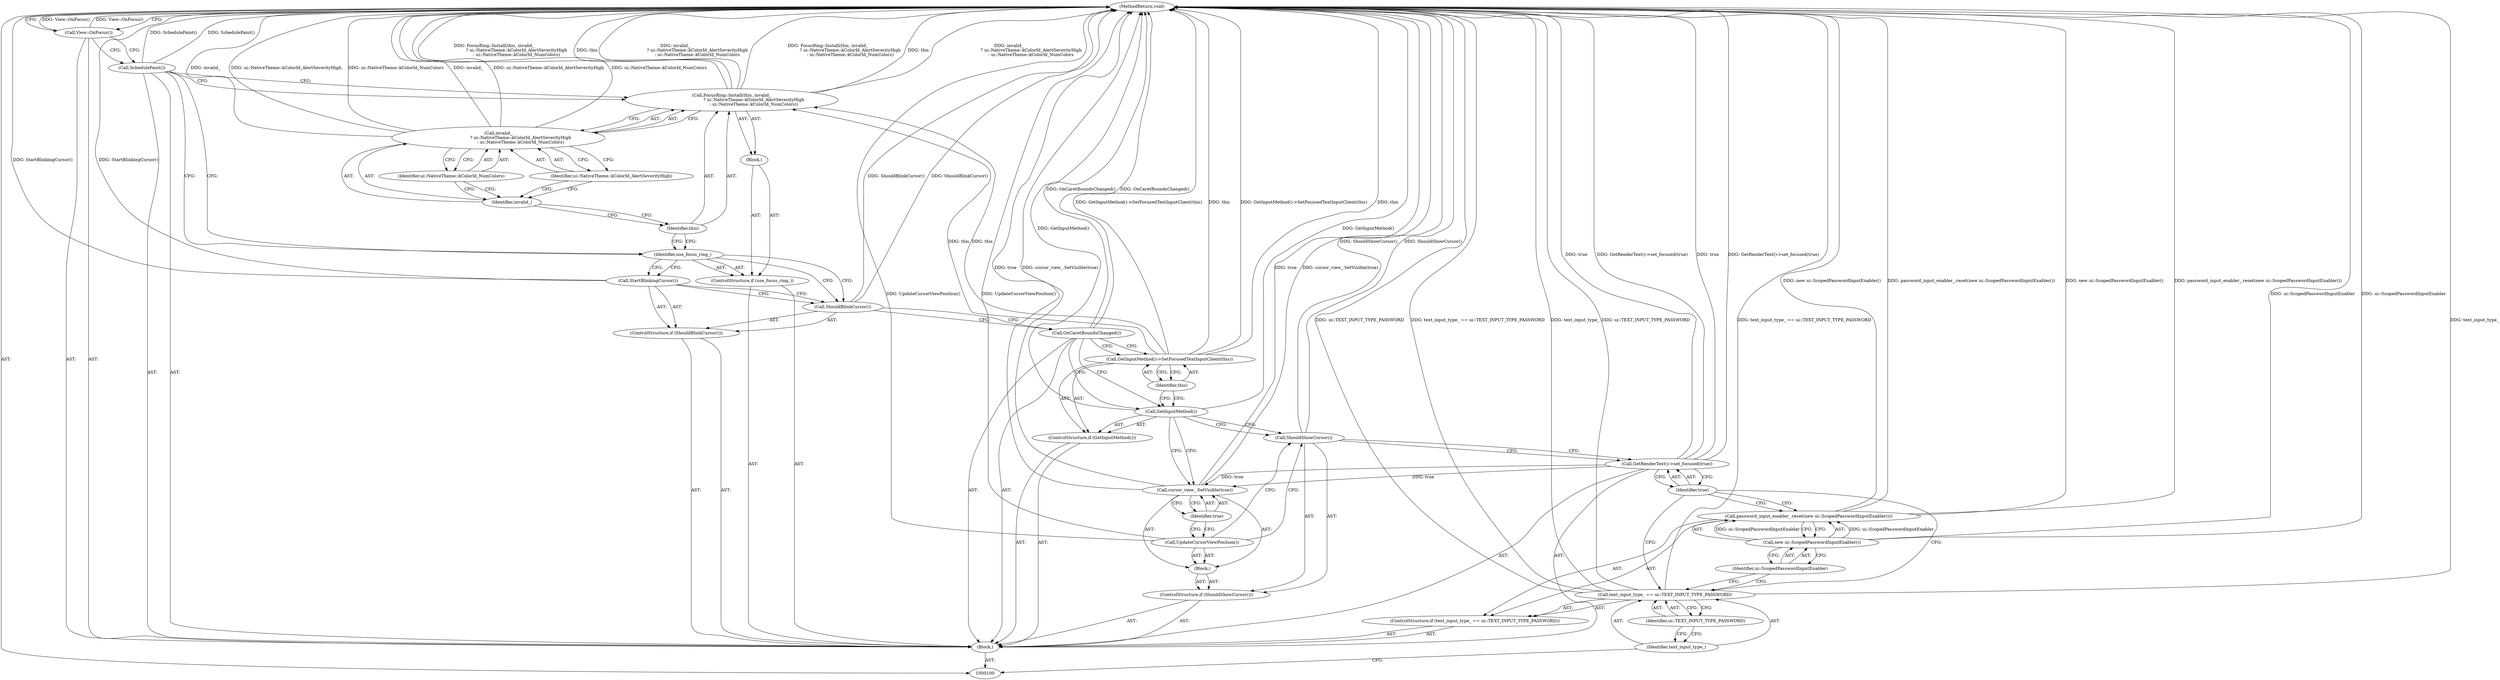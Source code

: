 digraph "0_Chrome_f1574f25e1402e748bf2bd7e28ce3dd96ceb1ca4_7" {
"1000136" [label="(MethodReturn,void)"];
"1000101" [label="(Block,)"];
"1000116" [label="(Identifier,true)"];
"1000115" [label="(Call,cursor_view_.SetVisible(true))"];
"1000117" [label="(ControlStructure,if (GetInputMethod()))"];
"1000118" [label="(Call,GetInputMethod())"];
"1000119" [label="(Call,GetInputMethod()->SetFocusedTextInputClient(this))"];
"1000120" [label="(Identifier,this)"];
"1000121" [label="(Call,OnCaretBoundsChanged())"];
"1000122" [label="(ControlStructure,if (ShouldBlinkCursor()))"];
"1000123" [label="(Call,ShouldBlinkCursor())"];
"1000124" [label="(Call,StartBlinkingCursor())"];
"1000125" [label="(ControlStructure,if (use_focus_ring_))"];
"1000127" [label="(Block,)"];
"1000126" [label="(Identifier,use_focus_ring_)"];
"1000129" [label="(Identifier,this)"];
"1000130" [label="(Call,invalid_\n                                 ? ui::NativeTheme::kColorId_AlertSeverityHigh\n                                 : ui::NativeTheme::kColorId_NumColors)"];
"1000131" [label="(Identifier,invalid_)"];
"1000128" [label="(Call,FocusRing::Install(this, invalid_\n                                 ? ui::NativeTheme::kColorId_AlertSeverityHigh\n                                 : ui::NativeTheme::kColorId_NumColors))"];
"1000132" [label="(Identifier,ui::NativeTheme::kColorId_AlertSeverityHigh)"];
"1000133" [label="(Identifier,ui::NativeTheme::kColorId_NumColors)"];
"1000134" [label="(Call,SchedulePaint())"];
"1000135" [label="(Call,View::OnFocus())"];
"1000102" [label="(ControlStructure,if (text_input_type_ == ui::TEXT_INPUT_TYPE_PASSWORD))"];
"1000105" [label="(Identifier,ui::TEXT_INPUT_TYPE_PASSWORD)"];
"1000103" [label="(Call,text_input_type_ == ui::TEXT_INPUT_TYPE_PASSWORD)"];
"1000104" [label="(Identifier,text_input_type_)"];
"1000107" [label="(Call,new ui::ScopedPasswordInputEnabler())"];
"1000108" [label="(Identifier,ui::ScopedPasswordInputEnabler)"];
"1000106" [label="(Call,password_input_enabler_.reset(new ui::ScopedPasswordInputEnabler()))"];
"1000109" [label="(Call,GetRenderText()->set_focused(true))"];
"1000110" [label="(Identifier,true)"];
"1000113" [label="(Block,)"];
"1000111" [label="(ControlStructure,if (ShouldShowCursor()))"];
"1000112" [label="(Call,ShouldShowCursor())"];
"1000114" [label="(Call,UpdateCursorViewPosition())"];
"1000136" -> "1000100"  [label="AST: "];
"1000136" -> "1000135"  [label="CFG: "];
"1000128" -> "1000136"  [label="DDG: invalid_\n                                 ? ui::NativeTheme::kColorId_AlertSeverityHigh\n                                 : ui::NativeTheme::kColorId_NumColors"];
"1000128" -> "1000136"  [label="DDG: FocusRing::Install(this, invalid_\n                                 ? ui::NativeTheme::kColorId_AlertSeverityHigh\n                                 : ui::NativeTheme::kColorId_NumColors)"];
"1000128" -> "1000136"  [label="DDG: this"];
"1000107" -> "1000136"  [label="DDG: ui::ScopedPasswordInputEnabler"];
"1000106" -> "1000136"  [label="DDG: new ui::ScopedPasswordInputEnabler()"];
"1000106" -> "1000136"  [label="DDG: password_input_enabler_.reset(new ui::ScopedPasswordInputEnabler())"];
"1000103" -> "1000136"  [label="DDG: text_input_type_"];
"1000103" -> "1000136"  [label="DDG: ui::TEXT_INPUT_TYPE_PASSWORD"];
"1000103" -> "1000136"  [label="DDG: text_input_type_ == ui::TEXT_INPUT_TYPE_PASSWORD"];
"1000114" -> "1000136"  [label="DDG: UpdateCursorViewPosition()"];
"1000118" -> "1000136"  [label="DDG: GetInputMethod()"];
"1000119" -> "1000136"  [label="DDG: GetInputMethod()->SetFocusedTextInputClient(this)"];
"1000119" -> "1000136"  [label="DDG: this"];
"1000115" -> "1000136"  [label="DDG: true"];
"1000115" -> "1000136"  [label="DDG: cursor_view_.SetVisible(true)"];
"1000123" -> "1000136"  [label="DDG: ShouldBlinkCursor()"];
"1000130" -> "1000136"  [label="DDG: ui::NativeTheme::kColorId_AlertSeverityHigh"];
"1000130" -> "1000136"  [label="DDG: ui::NativeTheme::kColorId_NumColors"];
"1000130" -> "1000136"  [label="DDG: invalid_"];
"1000134" -> "1000136"  [label="DDG: SchedulePaint()"];
"1000121" -> "1000136"  [label="DDG: OnCaretBoundsChanged()"];
"1000112" -> "1000136"  [label="DDG: ShouldShowCursor()"];
"1000135" -> "1000136"  [label="DDG: View::OnFocus()"];
"1000109" -> "1000136"  [label="DDG: true"];
"1000109" -> "1000136"  [label="DDG: GetRenderText()->set_focused(true)"];
"1000124" -> "1000136"  [label="DDG: StartBlinkingCursor()"];
"1000101" -> "1000100"  [label="AST: "];
"1000102" -> "1000101"  [label="AST: "];
"1000109" -> "1000101"  [label="AST: "];
"1000111" -> "1000101"  [label="AST: "];
"1000117" -> "1000101"  [label="AST: "];
"1000121" -> "1000101"  [label="AST: "];
"1000122" -> "1000101"  [label="AST: "];
"1000125" -> "1000101"  [label="AST: "];
"1000134" -> "1000101"  [label="AST: "];
"1000135" -> "1000101"  [label="AST: "];
"1000116" -> "1000115"  [label="AST: "];
"1000116" -> "1000114"  [label="CFG: "];
"1000115" -> "1000116"  [label="CFG: "];
"1000115" -> "1000113"  [label="AST: "];
"1000115" -> "1000116"  [label="CFG: "];
"1000116" -> "1000115"  [label="AST: "];
"1000118" -> "1000115"  [label="CFG: "];
"1000115" -> "1000136"  [label="DDG: true"];
"1000115" -> "1000136"  [label="DDG: cursor_view_.SetVisible(true)"];
"1000109" -> "1000115"  [label="DDG: true"];
"1000117" -> "1000101"  [label="AST: "];
"1000118" -> "1000117"  [label="AST: "];
"1000119" -> "1000117"  [label="AST: "];
"1000118" -> "1000117"  [label="AST: "];
"1000118" -> "1000115"  [label="CFG: "];
"1000118" -> "1000112"  [label="CFG: "];
"1000120" -> "1000118"  [label="CFG: "];
"1000121" -> "1000118"  [label="CFG: "];
"1000118" -> "1000136"  [label="DDG: GetInputMethod()"];
"1000119" -> "1000117"  [label="AST: "];
"1000119" -> "1000120"  [label="CFG: "];
"1000120" -> "1000119"  [label="AST: "];
"1000121" -> "1000119"  [label="CFG: "];
"1000119" -> "1000136"  [label="DDG: GetInputMethod()->SetFocusedTextInputClient(this)"];
"1000119" -> "1000136"  [label="DDG: this"];
"1000119" -> "1000128"  [label="DDG: this"];
"1000120" -> "1000119"  [label="AST: "];
"1000120" -> "1000118"  [label="CFG: "];
"1000119" -> "1000120"  [label="CFG: "];
"1000121" -> "1000101"  [label="AST: "];
"1000121" -> "1000119"  [label="CFG: "];
"1000121" -> "1000118"  [label="CFG: "];
"1000123" -> "1000121"  [label="CFG: "];
"1000121" -> "1000136"  [label="DDG: OnCaretBoundsChanged()"];
"1000122" -> "1000101"  [label="AST: "];
"1000123" -> "1000122"  [label="AST: "];
"1000124" -> "1000122"  [label="AST: "];
"1000123" -> "1000122"  [label="AST: "];
"1000123" -> "1000121"  [label="CFG: "];
"1000124" -> "1000123"  [label="CFG: "];
"1000126" -> "1000123"  [label="CFG: "];
"1000123" -> "1000136"  [label="DDG: ShouldBlinkCursor()"];
"1000124" -> "1000122"  [label="AST: "];
"1000124" -> "1000123"  [label="CFG: "];
"1000126" -> "1000124"  [label="CFG: "];
"1000124" -> "1000136"  [label="DDG: StartBlinkingCursor()"];
"1000125" -> "1000101"  [label="AST: "];
"1000126" -> "1000125"  [label="AST: "];
"1000127" -> "1000125"  [label="AST: "];
"1000127" -> "1000125"  [label="AST: "];
"1000128" -> "1000127"  [label="AST: "];
"1000126" -> "1000125"  [label="AST: "];
"1000126" -> "1000124"  [label="CFG: "];
"1000126" -> "1000123"  [label="CFG: "];
"1000129" -> "1000126"  [label="CFG: "];
"1000134" -> "1000126"  [label="CFG: "];
"1000129" -> "1000128"  [label="AST: "];
"1000129" -> "1000126"  [label="CFG: "];
"1000131" -> "1000129"  [label="CFG: "];
"1000130" -> "1000128"  [label="AST: "];
"1000130" -> "1000132"  [label="CFG: "];
"1000130" -> "1000133"  [label="CFG: "];
"1000131" -> "1000130"  [label="AST: "];
"1000132" -> "1000130"  [label="AST: "];
"1000133" -> "1000130"  [label="AST: "];
"1000128" -> "1000130"  [label="CFG: "];
"1000130" -> "1000136"  [label="DDG: ui::NativeTheme::kColorId_AlertSeverityHigh"];
"1000130" -> "1000136"  [label="DDG: ui::NativeTheme::kColorId_NumColors"];
"1000130" -> "1000136"  [label="DDG: invalid_"];
"1000131" -> "1000130"  [label="AST: "];
"1000131" -> "1000129"  [label="CFG: "];
"1000132" -> "1000131"  [label="CFG: "];
"1000133" -> "1000131"  [label="CFG: "];
"1000128" -> "1000127"  [label="AST: "];
"1000128" -> "1000130"  [label="CFG: "];
"1000129" -> "1000128"  [label="AST: "];
"1000130" -> "1000128"  [label="AST: "];
"1000134" -> "1000128"  [label="CFG: "];
"1000128" -> "1000136"  [label="DDG: invalid_\n                                 ? ui::NativeTheme::kColorId_AlertSeverityHigh\n                                 : ui::NativeTheme::kColorId_NumColors"];
"1000128" -> "1000136"  [label="DDG: FocusRing::Install(this, invalid_\n                                 ? ui::NativeTheme::kColorId_AlertSeverityHigh\n                                 : ui::NativeTheme::kColorId_NumColors)"];
"1000128" -> "1000136"  [label="DDG: this"];
"1000119" -> "1000128"  [label="DDG: this"];
"1000132" -> "1000130"  [label="AST: "];
"1000132" -> "1000131"  [label="CFG: "];
"1000130" -> "1000132"  [label="CFG: "];
"1000133" -> "1000130"  [label="AST: "];
"1000133" -> "1000131"  [label="CFG: "];
"1000130" -> "1000133"  [label="CFG: "];
"1000134" -> "1000101"  [label="AST: "];
"1000134" -> "1000128"  [label="CFG: "];
"1000134" -> "1000126"  [label="CFG: "];
"1000135" -> "1000134"  [label="CFG: "];
"1000134" -> "1000136"  [label="DDG: SchedulePaint()"];
"1000135" -> "1000101"  [label="AST: "];
"1000135" -> "1000134"  [label="CFG: "];
"1000136" -> "1000135"  [label="CFG: "];
"1000135" -> "1000136"  [label="DDG: View::OnFocus()"];
"1000102" -> "1000101"  [label="AST: "];
"1000103" -> "1000102"  [label="AST: "];
"1000106" -> "1000102"  [label="AST: "];
"1000105" -> "1000103"  [label="AST: "];
"1000105" -> "1000104"  [label="CFG: "];
"1000103" -> "1000105"  [label="CFG: "];
"1000103" -> "1000102"  [label="AST: "];
"1000103" -> "1000105"  [label="CFG: "];
"1000104" -> "1000103"  [label="AST: "];
"1000105" -> "1000103"  [label="AST: "];
"1000108" -> "1000103"  [label="CFG: "];
"1000110" -> "1000103"  [label="CFG: "];
"1000103" -> "1000136"  [label="DDG: text_input_type_"];
"1000103" -> "1000136"  [label="DDG: ui::TEXT_INPUT_TYPE_PASSWORD"];
"1000103" -> "1000136"  [label="DDG: text_input_type_ == ui::TEXT_INPUT_TYPE_PASSWORD"];
"1000104" -> "1000103"  [label="AST: "];
"1000104" -> "1000100"  [label="CFG: "];
"1000105" -> "1000104"  [label="CFG: "];
"1000107" -> "1000106"  [label="AST: "];
"1000107" -> "1000108"  [label="CFG: "];
"1000108" -> "1000107"  [label="AST: "];
"1000106" -> "1000107"  [label="CFG: "];
"1000107" -> "1000136"  [label="DDG: ui::ScopedPasswordInputEnabler"];
"1000107" -> "1000106"  [label="DDG: ui::ScopedPasswordInputEnabler"];
"1000108" -> "1000107"  [label="AST: "];
"1000108" -> "1000103"  [label="CFG: "];
"1000107" -> "1000108"  [label="CFG: "];
"1000106" -> "1000102"  [label="AST: "];
"1000106" -> "1000107"  [label="CFG: "];
"1000107" -> "1000106"  [label="AST: "];
"1000110" -> "1000106"  [label="CFG: "];
"1000106" -> "1000136"  [label="DDG: new ui::ScopedPasswordInputEnabler()"];
"1000106" -> "1000136"  [label="DDG: password_input_enabler_.reset(new ui::ScopedPasswordInputEnabler())"];
"1000107" -> "1000106"  [label="DDG: ui::ScopedPasswordInputEnabler"];
"1000109" -> "1000101"  [label="AST: "];
"1000109" -> "1000110"  [label="CFG: "];
"1000110" -> "1000109"  [label="AST: "];
"1000112" -> "1000109"  [label="CFG: "];
"1000109" -> "1000136"  [label="DDG: true"];
"1000109" -> "1000136"  [label="DDG: GetRenderText()->set_focused(true)"];
"1000109" -> "1000115"  [label="DDG: true"];
"1000110" -> "1000109"  [label="AST: "];
"1000110" -> "1000106"  [label="CFG: "];
"1000110" -> "1000103"  [label="CFG: "];
"1000109" -> "1000110"  [label="CFG: "];
"1000113" -> "1000111"  [label="AST: "];
"1000114" -> "1000113"  [label="AST: "];
"1000115" -> "1000113"  [label="AST: "];
"1000111" -> "1000101"  [label="AST: "];
"1000112" -> "1000111"  [label="AST: "];
"1000113" -> "1000111"  [label="AST: "];
"1000112" -> "1000111"  [label="AST: "];
"1000112" -> "1000109"  [label="CFG: "];
"1000114" -> "1000112"  [label="CFG: "];
"1000118" -> "1000112"  [label="CFG: "];
"1000112" -> "1000136"  [label="DDG: ShouldShowCursor()"];
"1000114" -> "1000113"  [label="AST: "];
"1000114" -> "1000112"  [label="CFG: "];
"1000116" -> "1000114"  [label="CFG: "];
"1000114" -> "1000136"  [label="DDG: UpdateCursorViewPosition()"];
}
